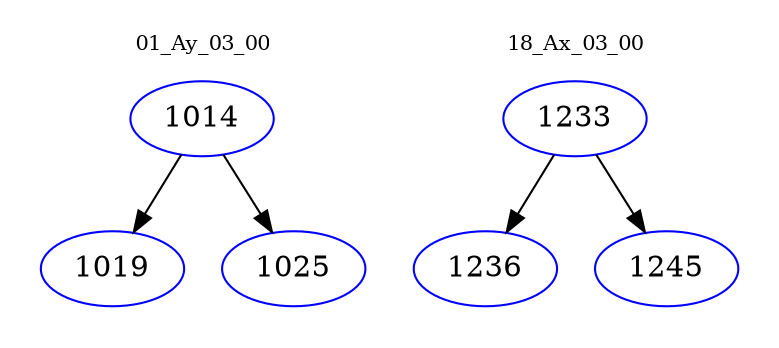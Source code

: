 digraph{
subgraph cluster_0 {
color = white
label = "01_Ay_03_00";
fontsize=10;
T0_1014 [label="1014", color="blue"]
T0_1014 -> T0_1019 [color="black"]
T0_1019 [label="1019", color="blue"]
T0_1014 -> T0_1025 [color="black"]
T0_1025 [label="1025", color="blue"]
}
subgraph cluster_1 {
color = white
label = "18_Ax_03_00";
fontsize=10;
T1_1233 [label="1233", color="blue"]
T1_1233 -> T1_1236 [color="black"]
T1_1236 [label="1236", color="blue"]
T1_1233 -> T1_1245 [color="black"]
T1_1245 [label="1245", color="blue"]
}
}
